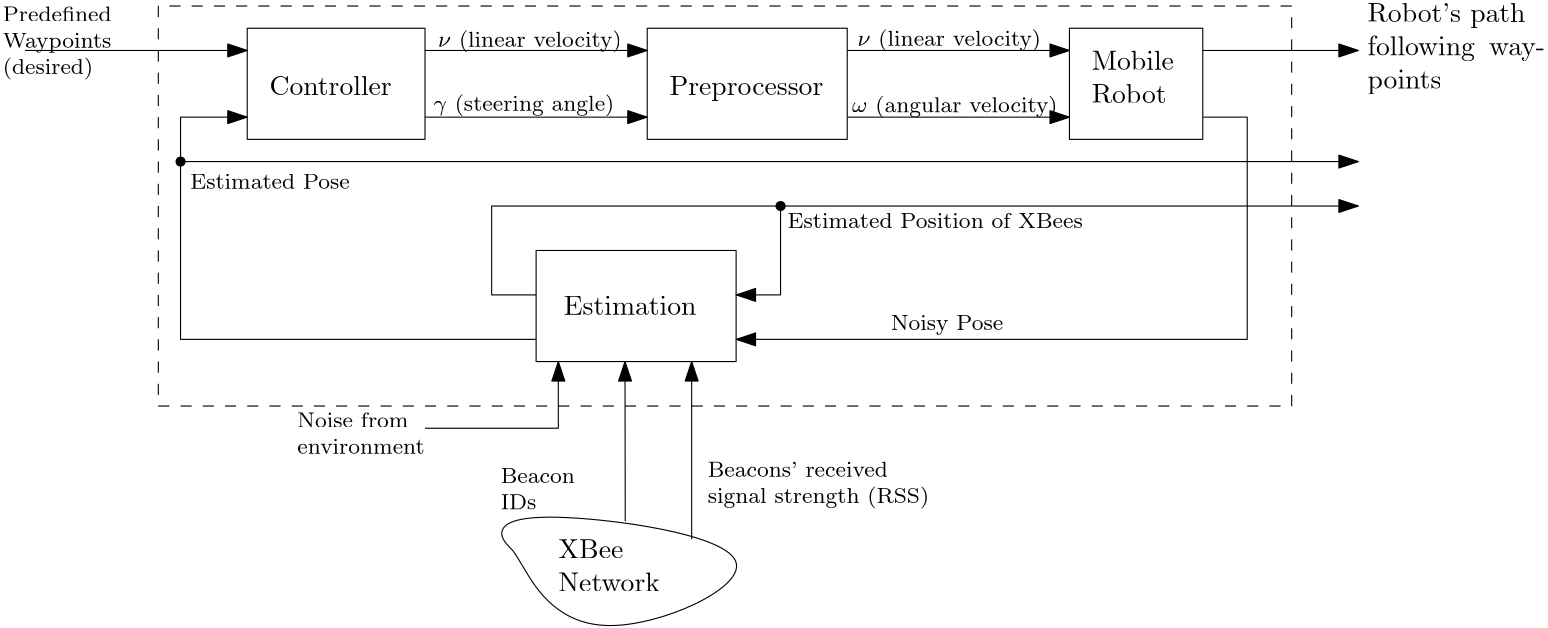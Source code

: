 <?xml version="1.0"?>
<!DOCTYPE ipe SYSTEM "ipe.dtd">
<ipe version="70206" creator="Ipe 7.2.6">
<info created="D:20161017180329" modified="D:20161031174815"/>
<ipestyle name="basic">
<symbol name="arrow/arc(spx)">
<path stroke="sym-stroke" fill="sym-stroke" pen="sym-pen">
0 0 m
-1 0.333 l
-1 -0.333 l
h
</path>
</symbol>
<symbol name="arrow/farc(spx)">
<path stroke="sym-stroke" fill="white" pen="sym-pen">
0 0 m
-1 0.333 l
-1 -0.333 l
h
</path>
</symbol>
<symbol name="arrow/ptarc(spx)">
<path stroke="sym-stroke" fill="sym-stroke" pen="sym-pen">
0 0 m
-1 0.333 l
-0.8 0 l
-1 -0.333 l
h
</path>
</symbol>
<symbol name="arrow/fptarc(spx)">
<path stroke="sym-stroke" fill="white" pen="sym-pen">
0 0 m
-1 0.333 l
-0.8 0 l
-1 -0.333 l
h
</path>
</symbol>
<symbol name="mark/circle(sx)" transformations="translations">
<path fill="sym-stroke">
0.6 0 0 0.6 0 0 e
0.4 0 0 0.4 0 0 e
</path>
</symbol>
<symbol name="mark/disk(sx)" transformations="translations">
<path fill="sym-stroke">
0.6 0 0 0.6 0 0 e
</path>
</symbol>
<symbol name="mark/fdisk(sfx)" transformations="translations">
<group>
<path fill="sym-fill">
0.5 0 0 0.5 0 0 e
</path>
<path fill="sym-stroke" fillrule="eofill">
0.6 0 0 0.6 0 0 e
0.4 0 0 0.4 0 0 e
</path>
</group>
</symbol>
<symbol name="mark/box(sx)" transformations="translations">
<path fill="sym-stroke" fillrule="eofill">
-0.6 -0.6 m
0.6 -0.6 l
0.6 0.6 l
-0.6 0.6 l
h
-0.4 -0.4 m
0.4 -0.4 l
0.4 0.4 l
-0.4 0.4 l
h
</path>
</symbol>
<symbol name="mark/square(sx)" transformations="translations">
<path fill="sym-stroke">
-0.6 -0.6 m
0.6 -0.6 l
0.6 0.6 l
-0.6 0.6 l
h
</path>
</symbol>
<symbol name="mark/fsquare(sfx)" transformations="translations">
<group>
<path fill="sym-fill">
-0.5 -0.5 m
0.5 -0.5 l
0.5 0.5 l
-0.5 0.5 l
h
</path>
<path fill="sym-stroke" fillrule="eofill">
-0.6 -0.6 m
0.6 -0.6 l
0.6 0.6 l
-0.6 0.6 l
h
-0.4 -0.4 m
0.4 -0.4 l
0.4 0.4 l
-0.4 0.4 l
h
</path>
</group>
</symbol>
<symbol name="mark/cross(sx)" transformations="translations">
<group>
<path fill="sym-stroke">
-0.43 -0.57 m
0.57 0.43 l
0.43 0.57 l
-0.57 -0.43 l
h
</path>
<path fill="sym-stroke">
-0.43 0.57 m
0.57 -0.43 l
0.43 -0.57 l
-0.57 0.43 l
h
</path>
</group>
</symbol>
<symbol name="arrow/fnormal(spx)">
<path stroke="sym-stroke" fill="white" pen="sym-pen">
0 0 m
-1 0.333 l
-1 -0.333 l
h
</path>
</symbol>
<symbol name="arrow/pointed(spx)">
<path stroke="sym-stroke" fill="sym-stroke" pen="sym-pen">
0 0 m
-1 0.333 l
-0.8 0 l
-1 -0.333 l
h
</path>
</symbol>
<symbol name="arrow/fpointed(spx)">
<path stroke="sym-stroke" fill="white" pen="sym-pen">
0 0 m
-1 0.333 l
-0.8 0 l
-1 -0.333 l
h
</path>
</symbol>
<symbol name="arrow/linear(spx)">
<path stroke="sym-stroke" pen="sym-pen">
-1 0.333 m
0 0 l
-1 -0.333 l
</path>
</symbol>
<symbol name="arrow/fdouble(spx)">
<path stroke="sym-stroke" fill="white" pen="sym-pen">
0 0 m
-1 0.333 l
-1 -0.333 l
h
-1 0 m
-2 0.333 l
-2 -0.333 l
h
</path>
</symbol>
<symbol name="arrow/double(spx)">
<path stroke="sym-stroke" fill="sym-stroke" pen="sym-pen">
0 0 m
-1 0.333 l
-1 -0.333 l
h
-1 0 m
-2 0.333 l
-2 -0.333 l
h
</path>
</symbol>
<pen name="heavier" value="0.8"/>
<pen name="fat" value="1.2"/>
<pen name="ultrafat" value="2"/>
<symbolsize name="large" value="5"/>
<symbolsize name="small" value="2"/>
<symbolsize name="tiny" value="1.1"/>
<arrowsize name="large" value="10"/>
<arrowsize name="small" value="5"/>
<arrowsize name="tiny" value="3"/>
<color name="red" value="1 0 0"/>
<color name="green" value="0 1 0"/>
<color name="blue" value="0 0 1"/>
<color name="yellow" value="1 1 0"/>
<color name="orange" value="1 0.647 0"/>
<color name="gold" value="1 0.843 0"/>
<color name="purple" value="0.627 0.125 0.941"/>
<color name="gray" value="0.745"/>
<color name="brown" value="0.647 0.165 0.165"/>
<color name="navy" value="0 0 0.502"/>
<color name="pink" value="1 0.753 0.796"/>
<color name="seagreen" value="0.18 0.545 0.341"/>
<color name="turquoise" value="0.251 0.878 0.816"/>
<color name="violet" value="0.933 0.51 0.933"/>
<color name="darkblue" value="0 0 0.545"/>
<color name="darkcyan" value="0 0.545 0.545"/>
<color name="darkgray" value="0.663"/>
<color name="darkgreen" value="0 0.392 0"/>
<color name="darkmagenta" value="0.545 0 0.545"/>
<color name="darkorange" value="1 0.549 0"/>
<color name="darkred" value="0.545 0 0"/>
<color name="lightblue" value="0.678 0.847 0.902"/>
<color name="lightcyan" value="0.878 1 1"/>
<color name="lightgray" value="0.827"/>
<color name="lightgreen" value="0.565 0.933 0.565"/>
<color name="lightyellow" value="1 1 0.878"/>
<dashstyle name="dashed" value="[4] 0"/>
<dashstyle name="dotted" value="[1 3] 0"/>
<dashstyle name="dash dotted" value="[4 2 1 2] 0"/>
<dashstyle name="dash dot dotted" value="[4 2 1 2 1 2] 0"/>
<textsize name="large" value="\large"/>
<textsize name="small" value="\small"/>
<textsize name="tiny" value="\tiny"/>
<textsize name="Large" value="\Large"/>
<textsize name="LARGE" value="\LARGE"/>
<textsize name="huge" value="\huge"/>
<textsize name="Huge" value="\Huge"/>
<textsize name="footnote" value="\footnotesize"/>
<textstyle name="center" begin="\begin{center}" end="\end{center}"/>
<textstyle name="itemize" begin="\begin{itemize}" end="\end{itemize}"/>
<textstyle name="item" begin="\begin{itemize}\item{}" end="\end{itemize}"/>
<gridsize name="4 pts" value="4"/>
<gridsize name="8 pts (~3 mm)" value="8"/>
<gridsize name="16 pts (~6 mm)" value="16"/>
<gridsize name="32 pts (~12 mm)" value="32"/>
<gridsize name="10 pts (~3.5 mm)" value="10"/>
<gridsize name="20 pts (~7 mm)" value="20"/>
<gridsize name="14 pts (~5 mm)" value="14"/>
<gridsize name="28 pts (~10 mm)" value="28"/>
<gridsize name="56 pts (~20 mm)" value="56"/>
<anglesize name="90 deg" value="90"/>
<anglesize name="60 deg" value="60"/>
<anglesize name="45 deg" value="45"/>
<anglesize name="30 deg" value="30"/>
<anglesize name="22.5 deg" value="22.5"/>
<opacity name="10%" value="0.1"/>
<opacity name="30%" value="0.3"/>
<opacity name="50%" value="0.5"/>
<opacity name="75%" value="0.75"/>
<tiling name="falling" angle="-60" step="4" width="1"/>
<tiling name="rising" angle="30" step="4" width="1"/>
</ipestyle>
<page>
<layer name="alpha"/>
<view layers="alpha" active="alpha"/>
<text layer="alpha" transformations="translations" pos="128 744" stroke="black" type="label" width="44.057" height="6.918" depth="0" valign="baseline">Controller</text>
<text matrix="1 0 0 1 -16 0" transformations="translations" pos="288 744" stroke="black" type="label" width="55.403" height="6.815" depth="1.93" valign="baseline">Preprocessor</text>
<text matrix="1 0 0 1 16 16" transformations="translations" pos="408 744" stroke="black" type="minipage" width="40" height="11.924" depth="6.95" valign="top">Mobile\\Robot</text>
<text matrix="1 0 0 1 1.96006 -8.33026" transformations="translations" pos="232 680" stroke="black" type="minipage" width="80" height="5.898" depth="0.91" valign="top">Estimation</text>
<text matrix="1 0 0 1 0 64" transformations="translations" pos="32 712" stroke="black" type="minipage" width="64" height="15.706" depth="10.75" valign="top" size="footnote">Predefined\\Waypoints\\(desired)</text>
<text matrix="1 0 0 1 168 -56" transformations="translations" pos="64 640" stroke="black" type="minipage" width="56" height="11.873" depth="6.89" valign="top">XBee\\Network</text>
<path stroke="black">
120 768 m
120 728 l
184 728 l
184 768 l
h
</path>
<path matrix="1 0 0 1 -16 0" stroke="black">
280 768 m
280 728 l
352 728 l
352 768 l
h
</path>
<path stroke="black">
416 768 m
416 728 l
464 728 l
464 768 l
h
</path>
<text matrix="1 0 0 1 -3.30169 1.32068" transformations="translations" pos="192 760" stroke="black" type="label" width="66.086" height="5.98" depth="1.99" valign="baseline" size="footnote">$\nu$ (linear velocity)</text>
<text matrix="1 0 0 1 -4.95254 2.31118" transformations="translations" pos="192 736" stroke="black" type="label" width="65.106" height="5.98" depth="1.99" valign="baseline" size="footnote">$\gamma$ (steering angle)</text>
<text matrix="1 0 0 1 -20.2922 1.65085" transformations="translations" pos="360 760" stroke="black" type="label" width="66.086" height="5.98" depth="1.99" valign="baseline" size="footnote">$\nu$ (linear velocity)</text>
<text matrix="1 0 0 1 -22.2732 1.72679" transformations="translations" pos="360 736" stroke="black" type="label" width="74.011" height="5.98" depth="1.99" valign="baseline" size="footnote">$\omega$ (angular velocity)</text>
<path stroke="black">
224 688 m
224 648 l
296 648 l
296 688 l
h
</path>
<path stroke="black" rarrow="normal/normal">
416 760 m
336 760 l
336 760 l
</path>
<path stroke="black" rarrow="normal/normal">
416 736 m
336 736 l
336 736 l
</path>
<path stroke="black" rarrow="normal/normal">
264 760 m
184 760 l
184 760 l
</path>
<path stroke="black" rarrow="normal/normal">
264 736 m
184 736 l
184 736 l
</path>
<path stroke="black" rarrow="normal/normal">
120 760 m
40 760 l
40 760 l
</path>
<path stroke="black" rarrow="normal/normal">
120 736 m
96 736 l
96 656 l
224 656 l
224 656 l
</path>
<path stroke="black" rarrow="normal/normal">
296 672 m
312 672 l
312 704 l
208 704 l
208 672 l
224 672 l
224 672 l
</path>
<text matrix="1 0 0 1 -8.25423 -4.62237" transformations="translations" pos="360 664" stroke="black" type="label" width="40.424" height="5.446" depth="1.55" valign="baseline" size="footnote">Noisy Pose</text>
<path matrix="1 0 0 1 -8 -12.3681" stroke="black">
224 592
248 552
336 592
232 608
216 600
224 592 u
</path>
<path stroke="black" rarrow="normal/normal">
280 648 m
280 584 l
280 584 l
</path>
<text matrix="1 0 0 1 27.2263 -22.2229" transformations="translations" pos="184 632" stroke="black" type="minipage" width="40" height="9.941" depth="4.97" valign="top" size="footnote">Beacon\\IDs</text>
<text matrix="1 0 0 1 -10.2352 -11.8861" transformations="translations" pos="296 624" stroke="black" type="minipage" width="96" height="10.982" depth="6.01" valign="top" size="footnote">Beacons&apos; received\\signal strength (RSS)</text>
<path stroke="black" rarrow="normal/normal">
296 656 m
480 656 l
480 736 l
464 736 l
464 736 l
</path>
<path stroke="black" rarrow="normal/normal">
520 760 m
464 760 l
</path>
<path stroke="black" rarrow="normal/normal">
520 720 m
96 720 l
</path>
<path stroke="black" rarrow="normal/normal">
520 704 m
312 704 l
</path>
<use name="mark/disk(sx)" pos="312 704" size="normal" stroke="black"/>
<use name="mark/disk(sx)" pos="96 720" size="normal" stroke="black"/>
<path stroke="black" rarrow="normal/normal">
256 648 m
256.089 590.523 l
</path>
<path stroke="black" rarrow="normal/normal">
232 648 m
232 624 l
184 624 l
</path>
<text matrix="1 0 0 1 18.0323 5.84145" transformations="translations" pos="120 624" stroke="black" type="minipage" width="56" height="9.989" depth="5.01" valign="top" size="footnote">Noise from\\
environment</text>
<path stroke="black" dash="dashed">
88 776 m
88 632 l
496 632 l
496 776 l
h
</path>
<text matrix="1 0 0 1 -4.72142 17.1688" transformations="translations" pos="528 760" stroke="black" type="minipage" width="64" height="18.866" depth="13.9" valign="top">Robot&apos;s path\\
following waypoints</text>
<text matrix="1 0 0 1 -5.57986 2.57532" transformations="translations" pos="320.086 693.47" stroke="black" type="label" width="106.328" height="5.535" depth="0" valign="baseline" size="footnote">Estimated Position of XBees</text>
<text matrix="1 0 0 1 -1.28766 -1.28766" transformations="translations" pos="100.755 711.497" stroke="black" type="label" width="57.482" height="5.535" depth="0" valign="baseline" size="footnote">Estimated Pose</text>
</page>
</ipe>
